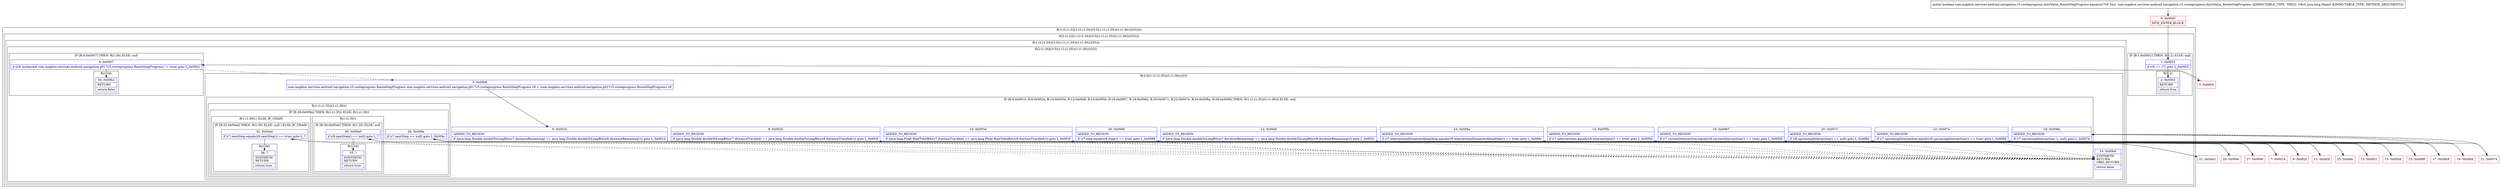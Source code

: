 digraph "CFG forcom.mapbox.services.android.navigation.v5.routeprogress.AutoValue_RouteStepProgress.equals(Ljava\/lang\/Object;)Z" {
subgraph cluster_Region_1046240320 {
label = "R(1:(2:(1:2)|(1:(2:(1:34)|(3:5|(1:(1:(1:35))(1:(1:36)))|33)))))";
node [shape=record,color=blue];
subgraph cluster_Region_2024890110 {
label = "R(2:(1:2)|(1:(2:(1:34)|(3:5|(1:(1:(1:35))(1:(1:36)))|33))))";
node [shape=record,color=blue];
subgraph cluster_IfRegion_177377419 {
label = "IF [B:1:0x0001] THEN: R(1:2) ELSE: null";
node [shape=record,color=blue];
Node_1 [shape=record,label="{1\:\ 0x0001|if (r8 == r7) goto L_0x0003\l}"];
subgraph cluster_Region_2050667885 {
label = "R(1:2)";
node [shape=record,color=blue];
Node_2 [shape=record,label="{2\:\ 0x0003|RETURN\l|return true\l}"];
}
}
subgraph cluster_Region_651712566 {
label = "R(1:(2:(1:34)|(3:5|(1:(1:(1:35))(1:(1:36)))|33)))";
node [shape=record,color=blue];
subgraph cluster_Region_1416410301 {
label = "R(2:(1:34)|(3:5|(1:(1:(1:35))(1:(1:36)))|33))";
node [shape=record,color=blue];
subgraph cluster_IfRegion_1248096371 {
label = "IF [B:4:0x0007] THEN: R(1:34) ELSE: null";
node [shape=record,color=blue];
Node_4 [shape=record,label="{4\:\ 0x0007|if ((r8 instanceof com.mapbox.services.android.navigation.p017v5.routeprogress.RouteStepProgress) != true) goto L_0x00b2\l}"];
subgraph cluster_Region_1700406671 {
label = "R(1:34)";
node [shape=record,color=blue];
Node_34 [shape=record,label="{34\:\ 0x00b2|RETURN\l|return false\l}"];
}
}
subgraph cluster_Region_1304063487 {
label = "R(3:5|(1:(1:(1:35))(1:(1:36)))|33)";
node [shape=record,color=blue];
Node_5 [shape=record,label="{5\:\ 0x0009|com.mapbox.services.android.navigation.v5.routeprogress.RouteStepProgress com.mapbox.services.android.navigation.p017v5.routeprogress.RouteStepProgress r8 = (com.mapbox.services.android.navigation.p017v5.routeprogress.RouteStepProgress) r8\l}"];
subgraph cluster_IfRegion_1171532504 {
label = "IF [B:6:0x001b, B:8:0x002d, B:10:0x003d, B:12:0x004f, B:14:0x005b, B:16:0x0067, B:18:0x006b, B:20:0x0071, B:22:0x007e, B:24:0x008a, B:26:0x0096] THEN: R(1:(1:(1:35))(1:(1:36))) ELSE: null";
node [shape=record,color=blue];
Node_6 [shape=record,label="{6\:\ 0x001b|ADDED_TO_REGION\l|if (java.lang.Double.doubleToLongBits(r7.distanceRemaining) == java.lang.Double.doubleToLongBits(r8.distanceRemaining())) goto L_0x001d\l}"];
Node_8 [shape=record,label="{8\:\ 0x002d|ADDED_TO_REGION\l|if (java.lang.Double.doubleToLongBits(r7.distanceTraveled) == java.lang.Double.doubleToLongBits(r8.distanceTraveled())) goto L_0x002f\l}"];
Node_10 [shape=record,label="{10\:\ 0x003d|ADDED_TO_REGION\l|if (java.lang.Float.floatToIntBits(r7.fractionTraveled) == java.lang.Float.floatToIntBits(r8.fractionTraveled())) goto L_0x003f\l}"];
Node_12 [shape=record,label="{12\:\ 0x004f|ADDED_TO_REGION\l|if (java.lang.Double.doubleToLongBits(r7.durationRemaining) == java.lang.Double.doubleToLongBits(r8.durationRemaining())) goto L_0x0051\l}"];
Node_14 [shape=record,label="{14\:\ 0x005b|ADDED_TO_REGION\l|if (r7.intersections.equals(r8.intersections()) == true) goto L_0x005d\l}"];
Node_16 [shape=record,label="{16\:\ 0x0067|ADDED_TO_REGION\l|if (r7.currentIntersection.equals(r8.currentIntersection()) == true) goto L_0x0069\l}"];
Node_18 [shape=record,label="{18\:\ 0x006b|ADDED_TO_REGION\l|if (r7.upcomingIntersection != null) goto L_0x0074\l}"];
Node_20 [shape=record,label="{20\:\ 0x0071|ADDED_TO_REGION\l|if (r8.upcomingIntersection() == null) goto L_0x0080\l}"];
Node_22 [shape=record,label="{22\:\ 0x007e|ADDED_TO_REGION\l|if (r7.upcomingIntersection.equals(r8.upcomingIntersection()) == true) goto L_0x0080\l}"];
Node_24 [shape=record,label="{24\:\ 0x008a|ADDED_TO_REGION\l|if (r7.intersectionDistancesAlongStep.equals(r8.intersectionDistancesAlongStep()) == true) goto L_0x008c\l}"];
Node_26 [shape=record,label="{26\:\ 0x0096|ADDED_TO_REGION\l|if (r7.step.equals(r8.step()) == true) goto L_0x0098\l}"];
subgraph cluster_Region_27777274 {
label = "R(1:(1:(1:35))(1:(1:36)))";
node [shape=record,color=blue];
subgraph cluster_IfRegion_819944751 {
label = "IF [B:28:0x009a] THEN: R(1:(1:35)) ELSE: R(1:(1:36))";
node [shape=record,color=blue];
Node_28 [shape=record,label="{28\:\ 0x009a|if (r7.nextStep == null) goto L_0x009c\l}"];
subgraph cluster_Region_1506890927 {
label = "R(1:(1:35))";
node [shape=record,color=blue];
subgraph cluster_IfRegion_445163061 {
label = "IF [B:30:0x00a0] THEN: R(1:35) ELSE: null";
node [shape=record,color=blue];
Node_30 [shape=record,label="{30\:\ 0x00a0|if (r8.nextStep() == null) goto L_?\l}"];
subgraph cluster_Region_1829987399 {
label = "R(1:35)";
node [shape=record,color=blue];
Node_35 [shape=record,label="{35\:\ ?|SYNTHETIC\lRETURN\l|return true\l}"];
}
}
}
subgraph cluster_Region_1389101335 {
label = "R(1:(1:36)) | ELSE_IF_CHAIN\l";
node [shape=record,color=blue];
subgraph cluster_IfRegion_1448256816 {
label = "IF [B:32:0x00ad] THEN: R(1:36) ELSE: null | ELSE_IF_CHAIN\l";
node [shape=record,color=blue];
Node_32 [shape=record,label="{32\:\ 0x00ad|if (r7.nextStep.equals(r8.nextStep()) == true) goto L_?\l}"];
subgraph cluster_Region_405801028 {
label = "R(1:36)";
node [shape=record,color=blue];
Node_36 [shape=record,label="{36\:\ ?|SYNTHETIC\lRETURN\l|return true\l}"];
}
}
}
}
}
}
Node_33 [shape=record,label="{33\:\ 0x00b0|SYNTHETIC\lRETURN\lORIG_RETURN\l|return false\l}"];
}
}
}
}
}
Node_0 [shape=record,color=red,label="{0\:\ 0x0000|MTH_ENTER_BLOCK\l}"];
Node_3 [shape=record,color=red,label="{3\:\ 0x0004}"];
Node_7 [shape=record,color=red,label="{7\:\ 0x001d}"];
Node_9 [shape=record,color=red,label="{9\:\ 0x002f}"];
Node_11 [shape=record,color=red,label="{11\:\ 0x003f}"];
Node_13 [shape=record,color=red,label="{13\:\ 0x0051}"];
Node_15 [shape=record,color=red,label="{15\:\ 0x005d}"];
Node_17 [shape=record,color=red,label="{17\:\ 0x0069}"];
Node_19 [shape=record,color=red,label="{19\:\ 0x006d}"];
Node_21 [shape=record,color=red,label="{21\:\ 0x0074}"];
Node_23 [shape=record,color=red,label="{23\:\ 0x0080}"];
Node_25 [shape=record,color=red,label="{25\:\ 0x008c}"];
Node_27 [shape=record,color=red,label="{27\:\ 0x0098}"];
Node_29 [shape=record,color=red,label="{29\:\ 0x009c}"];
Node_31 [shape=record,color=red,label="{31\:\ 0x00a3}"];
MethodNode[shape=record,label="{public boolean com.mapbox.services.android.navigation.v5.routeprogress.AutoValue_RouteStepProgress.equals((r7v0 'this' com.mapbox.services.android.navigation.v5.routeprogress.AutoValue_RouteStepProgress A[IMMUTABLE_TYPE, THIS]), (r8v0 java.lang.Object A[IMMUTABLE_TYPE, METHOD_ARGUMENT])) }"];
MethodNode -> Node_0;
Node_1 -> Node_2;
Node_1 -> Node_3[style=dashed];
Node_4 -> Node_5[style=dashed];
Node_4 -> Node_34;
Node_5 -> Node_6;
Node_6 -> Node_7;
Node_6 -> Node_33[style=dashed];
Node_8 -> Node_9;
Node_8 -> Node_33[style=dashed];
Node_10 -> Node_11;
Node_10 -> Node_33[style=dashed];
Node_12 -> Node_13;
Node_12 -> Node_33[style=dashed];
Node_14 -> Node_15;
Node_14 -> Node_33[style=dashed];
Node_16 -> Node_17;
Node_16 -> Node_33[style=dashed];
Node_18 -> Node_19[style=dashed];
Node_18 -> Node_21;
Node_20 -> Node_33[style=dashed];
Node_20 -> Node_23;
Node_22 -> Node_23;
Node_22 -> Node_33[style=dashed];
Node_24 -> Node_25;
Node_24 -> Node_33[style=dashed];
Node_26 -> Node_27;
Node_26 -> Node_33[style=dashed];
Node_28 -> Node_29;
Node_28 -> Node_31[style=dashed];
Node_30 -> Node_33[style=dashed];
Node_30 -> Node_35;
Node_32 -> Node_33[style=dashed];
Node_32 -> Node_36;
Node_0 -> Node_1;
Node_3 -> Node_4;
Node_7 -> Node_8;
Node_9 -> Node_10;
Node_11 -> Node_12;
Node_13 -> Node_14;
Node_15 -> Node_16;
Node_17 -> Node_18;
Node_19 -> Node_20;
Node_21 -> Node_22;
Node_23 -> Node_24;
Node_25 -> Node_26;
Node_27 -> Node_28;
Node_29 -> Node_30;
Node_31 -> Node_32;
}


